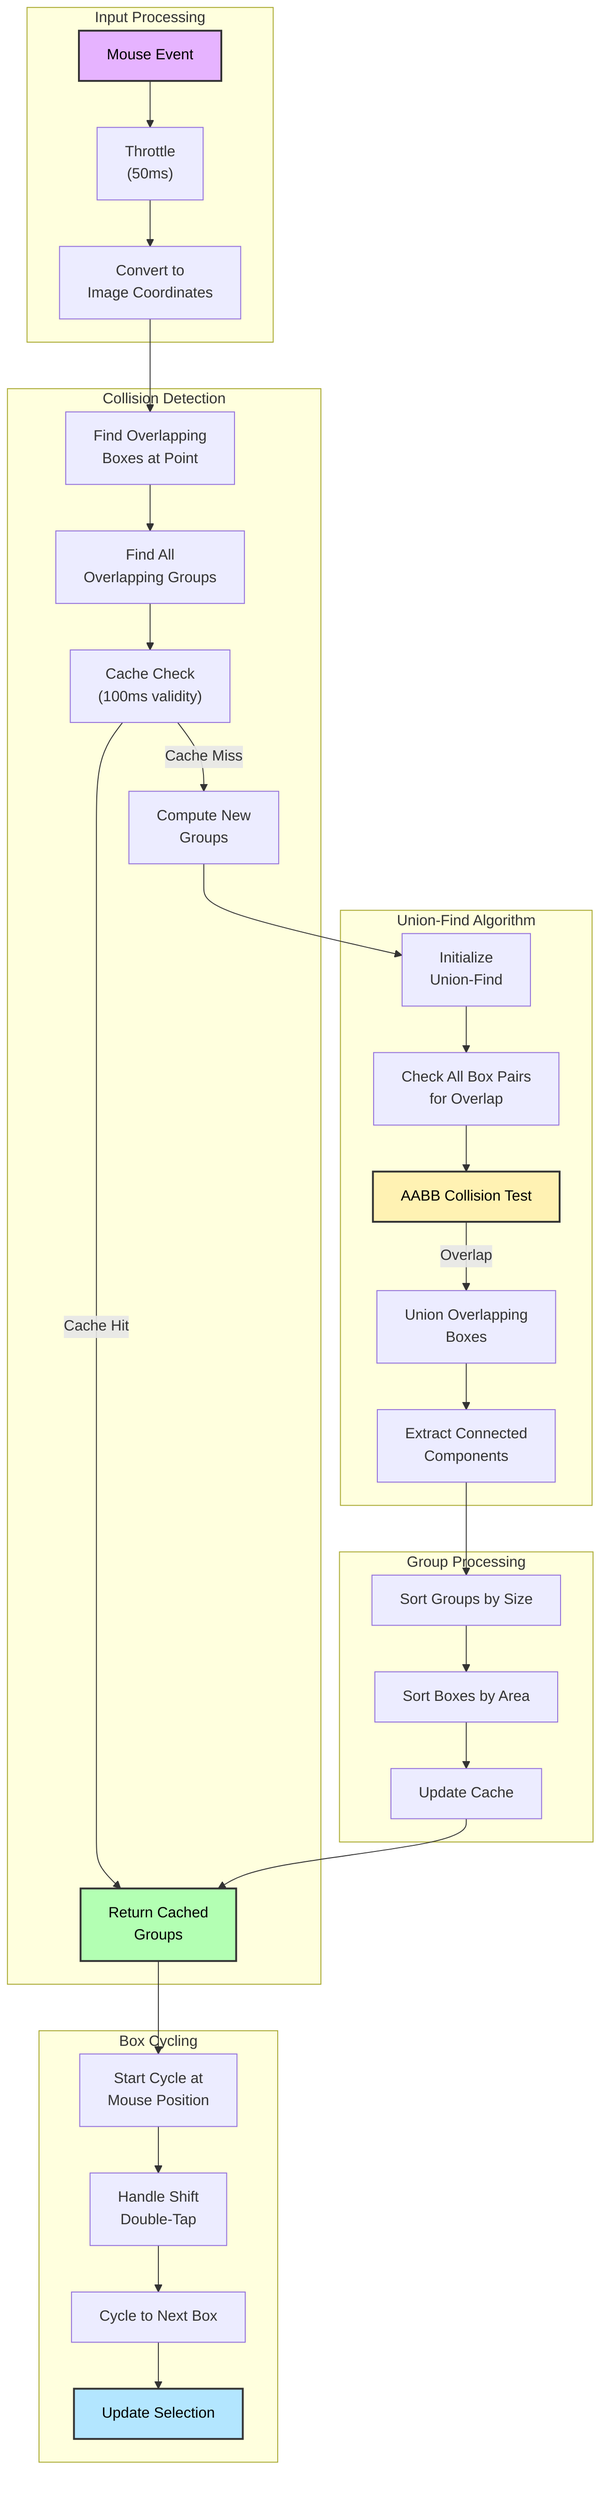 graph TB
    subgraph "Input Processing"
        A["Mouse Event"] --> B["Throttle<br/>(50ms)"]
        B --> C["Convert to<br/>Image Coordinates"]
    end

    subgraph "Collision Detection"
        D["Find Overlapping<br/>Boxes at Point"]
        E["Find All<br/>Overlapping Groups"]
        F["Cache Check<br/>(100ms validity)"]
        
        C --> D
        D --> E
        E --> F
        F -- "Cache Hit" --> G["Return Cached<br/>Groups"]
        F -- "Cache Miss" --> H["Compute New<br/>Groups"]
    end

    subgraph "Union-Find Algorithm"
        I["Initialize<br/>Union-Find"]
        J["Check All Box Pairs<br/>for Overlap"]
        K["AABB Collision Test"]
        L["Union Overlapping<br/>Boxes"]
        M["Extract Connected<br/>Components"]
        
        H --> I
        I --> J
        J --> K
        K -- "Overlap" --> L
        L --> M
    end

    subgraph "Group Processing"
        N["Sort Groups by Size"]
        O["Sort Boxes by Area"]
        P["Update Cache"]
        
        M --> N
        N --> O
        O --> P
        P --> G
    end

    subgraph "Box Cycling"
        Q["Start Cycle at<br/>Mouse Position"]
        R["Handle Shift<br/>Double-Tap"]
        S["Cycle to Next Box"]
        T["Update Selection"]
        
        G --> Q
        Q --> R
        R --> S
        S --> T
    end

    style A fill:#e6b3ff,stroke:#333,stroke-width:2px,color:#000
    style G fill:#b3ffb3,stroke:#333,stroke-width:2px,color:#000
    style K fill:#fff2b3,stroke:#333,stroke-width:2px,color:#000
    style T fill:#b3e6ff,stroke:#333,stroke-width:2px,color:#000